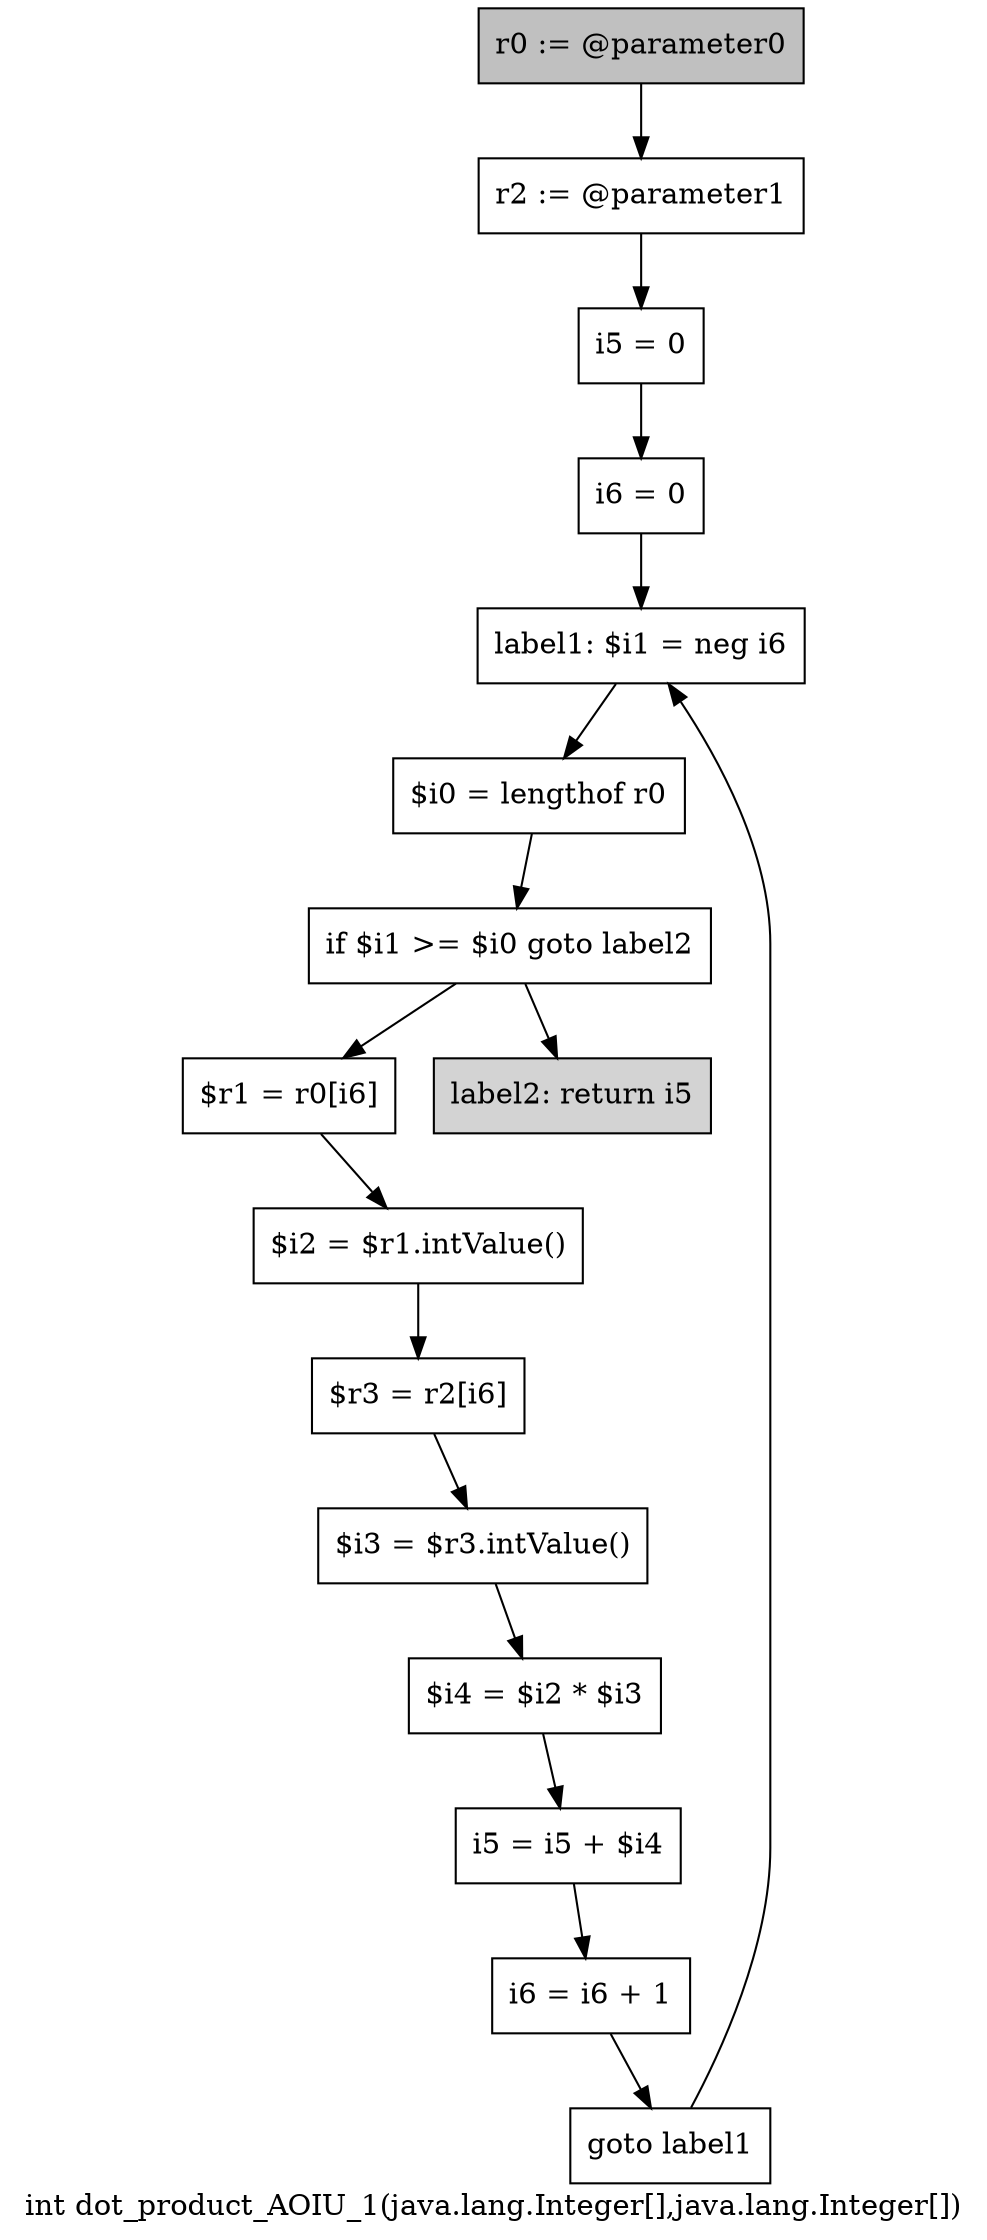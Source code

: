digraph "int dot_product_AOIU_1(java.lang.Integer[],java.lang.Integer[])" {
    label="int dot_product_AOIU_1(java.lang.Integer[],java.lang.Integer[])";
    node [shape=box];
    "0" [style=filled,fillcolor=gray,label="r0 := @parameter0",];
    "1" [label="r2 := @parameter1",];
    "0"->"1";
    "2" [label="i5 = 0",];
    "1"->"2";
    "3" [label="i6 = 0",];
    "2"->"3";
    "4" [label="label1: $i1 = neg i6",];
    "3"->"4";
    "5" [label="$i0 = lengthof r0",];
    "4"->"5";
    "6" [label="if $i1 >= $i0 goto label2",];
    "5"->"6";
    "7" [label="$r1 = r0[i6]",];
    "6"->"7";
    "15" [style=filled,fillcolor=lightgray,label="label2: return i5",];
    "6"->"15";
    "8" [label="$i2 = $r1.intValue()",];
    "7"->"8";
    "9" [label="$r3 = r2[i6]",];
    "8"->"9";
    "10" [label="$i3 = $r3.intValue()",];
    "9"->"10";
    "11" [label="$i4 = $i2 * $i3",];
    "10"->"11";
    "12" [label="i5 = i5 + $i4",];
    "11"->"12";
    "13" [label="i6 = i6 + 1",];
    "12"->"13";
    "14" [label="goto label1",];
    "13"->"14";
    "14"->"4";
}
